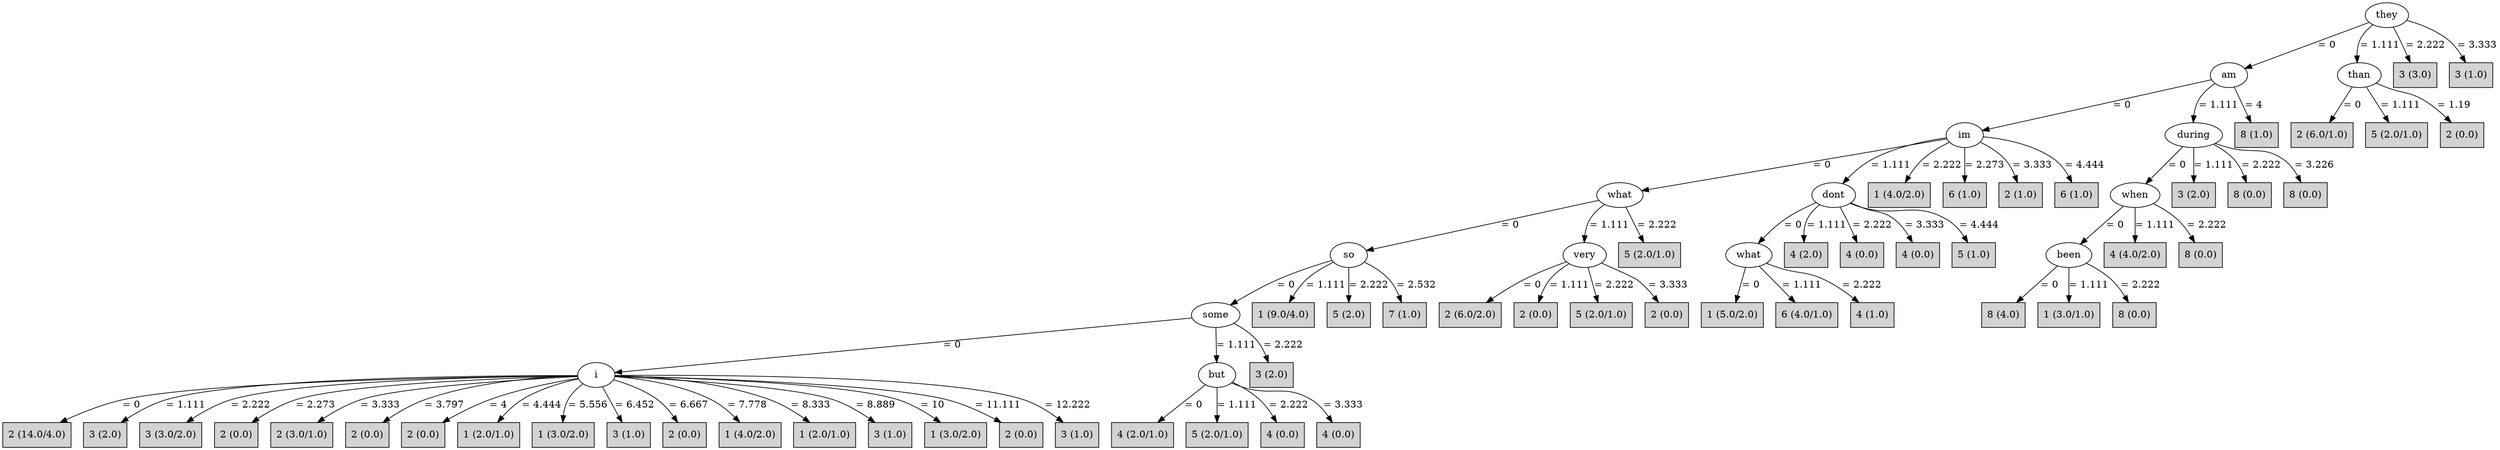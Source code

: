 digraph J48Tree {
N0 [label="they" ]
N0->N1 [label="= 0"]
N1 [label="am" ]
N1->N2 [label="= 0"]
N2 [label="im" ]
N2->N3 [label="= 0"]
N3 [label="what" ]
N3->N4 [label="= 0"]
N4 [label="so" ]
N4->N5 [label="= 0"]
N5 [label="some" ]
N5->N6 [label="= 0"]
N6 [label="i" ]
N6->N7 [label="= 0"]
N7 [label="2 (14.0/4.0)" shape=box style=filled ]
N6->N8 [label="= 1.111"]
N8 [label="3 (2.0)" shape=box style=filled ]
N6->N9 [label="= 2.222"]
N9 [label="3 (3.0/2.0)" shape=box style=filled ]
N6->N10 [label="= 2.273"]
N10 [label="2 (0.0)" shape=box style=filled ]
N6->N11 [label="= 3.333"]
N11 [label="2 (3.0/1.0)" shape=box style=filled ]
N6->N12 [label="= 3.797"]
N12 [label="2 (0.0)" shape=box style=filled ]
N6->N13 [label="= 4"]
N13 [label="2 (0.0)" shape=box style=filled ]
N6->N14 [label="= 4.444"]
N14 [label="1 (2.0/1.0)" shape=box style=filled ]
N6->N15 [label="= 5.556"]
N15 [label="1 (3.0/2.0)" shape=box style=filled ]
N6->N16 [label="= 6.452"]
N16 [label="3 (1.0)" shape=box style=filled ]
N6->N17 [label="= 6.667"]
N17 [label="2 (0.0)" shape=box style=filled ]
N6->N18 [label="= 7.778"]
N18 [label="1 (4.0/2.0)" shape=box style=filled ]
N6->N19 [label="= 8.333"]
N19 [label="1 (2.0/1.0)" shape=box style=filled ]
N6->N20 [label="= 8.889"]
N20 [label="3 (1.0)" shape=box style=filled ]
N6->N21 [label="= 10"]
N21 [label="1 (3.0/2.0)" shape=box style=filled ]
N6->N22 [label="= 11.111"]
N22 [label="2 (0.0)" shape=box style=filled ]
N6->N23 [label="= 12.222"]
N23 [label="3 (1.0)" shape=box style=filled ]
N5->N24 [label="= 1.111"]
N24 [label="but" ]
N24->N25 [label="= 0"]
N25 [label="4 (2.0/1.0)" shape=box style=filled ]
N24->N26 [label="= 1.111"]
N26 [label="5 (2.0/1.0)" shape=box style=filled ]
N24->N27 [label="= 2.222"]
N27 [label="4 (0.0)" shape=box style=filled ]
N24->N28 [label="= 3.333"]
N28 [label="4 (0.0)" shape=box style=filled ]
N5->N29 [label="= 2.222"]
N29 [label="3 (2.0)" shape=box style=filled ]
N4->N30 [label="= 1.111"]
N30 [label="1 (9.0/4.0)" shape=box style=filled ]
N4->N31 [label="= 2.222"]
N31 [label="5 (2.0)" shape=box style=filled ]
N4->N32 [label="= 2.532"]
N32 [label="7 (1.0)" shape=box style=filled ]
N3->N33 [label="= 1.111"]
N33 [label="very" ]
N33->N34 [label="= 0"]
N34 [label="2 (6.0/2.0)" shape=box style=filled ]
N33->N35 [label="= 1.111"]
N35 [label="2 (0.0)" shape=box style=filled ]
N33->N36 [label="= 2.222"]
N36 [label="5 (2.0/1.0)" shape=box style=filled ]
N33->N37 [label="= 3.333"]
N37 [label="2 (0.0)" shape=box style=filled ]
N3->N38 [label="= 2.222"]
N38 [label="5 (2.0/1.0)" shape=box style=filled ]
N2->N39 [label="= 1.111"]
N39 [label="dont" ]
N39->N40 [label="= 0"]
N40 [label="what" ]
N40->N41 [label="= 0"]
N41 [label="1 (5.0/2.0)" shape=box style=filled ]
N40->N42 [label="= 1.111"]
N42 [label="6 (4.0/1.0)" shape=box style=filled ]
N40->N43 [label="= 2.222"]
N43 [label="4 (1.0)" shape=box style=filled ]
N39->N44 [label="= 1.111"]
N44 [label="4 (2.0)" shape=box style=filled ]
N39->N45 [label="= 2.222"]
N45 [label="4 (0.0)" shape=box style=filled ]
N39->N46 [label="= 3.333"]
N46 [label="4 (0.0)" shape=box style=filled ]
N39->N47 [label="= 4.444"]
N47 [label="5 (1.0)" shape=box style=filled ]
N2->N48 [label="= 2.222"]
N48 [label="1 (4.0/2.0)" shape=box style=filled ]
N2->N49 [label="= 2.273"]
N49 [label="6 (1.0)" shape=box style=filled ]
N2->N50 [label="= 3.333"]
N50 [label="2 (1.0)" shape=box style=filled ]
N2->N51 [label="= 4.444"]
N51 [label="6 (1.0)" shape=box style=filled ]
N1->N52 [label="= 1.111"]
N52 [label="during" ]
N52->N53 [label="= 0"]
N53 [label="when" ]
N53->N54 [label="= 0"]
N54 [label="been" ]
N54->N55 [label="= 0"]
N55 [label="8 (4.0)" shape=box style=filled ]
N54->N56 [label="= 1.111"]
N56 [label="1 (3.0/1.0)" shape=box style=filled ]
N54->N57 [label="= 2.222"]
N57 [label="8 (0.0)" shape=box style=filled ]
N53->N58 [label="= 1.111"]
N58 [label="4 (4.0/2.0)" shape=box style=filled ]
N53->N59 [label="= 2.222"]
N59 [label="8 (0.0)" shape=box style=filled ]
N52->N60 [label="= 1.111"]
N60 [label="3 (2.0)" shape=box style=filled ]
N52->N61 [label="= 2.222"]
N61 [label="8 (0.0)" shape=box style=filled ]
N52->N62 [label="= 3.226"]
N62 [label="8 (0.0)" shape=box style=filled ]
N1->N63 [label="= 4"]
N63 [label="8 (1.0)" shape=box style=filled ]
N0->N64 [label="= 1.111"]
N64 [label="than" ]
N64->N65 [label="= 0"]
N65 [label="2 (6.0/1.0)" shape=box style=filled ]
N64->N66 [label="= 1.111"]
N66 [label="5 (2.0/1.0)" shape=box style=filled ]
N64->N67 [label="= 1.19"]
N67 [label="2 (0.0)" shape=box style=filled ]
N0->N68 [label="= 2.222"]
N68 [label="3 (3.0)" shape=box style=filled ]
N0->N69 [label="= 3.333"]
N69 [label="3 (1.0)" shape=box style=filled ]
}
